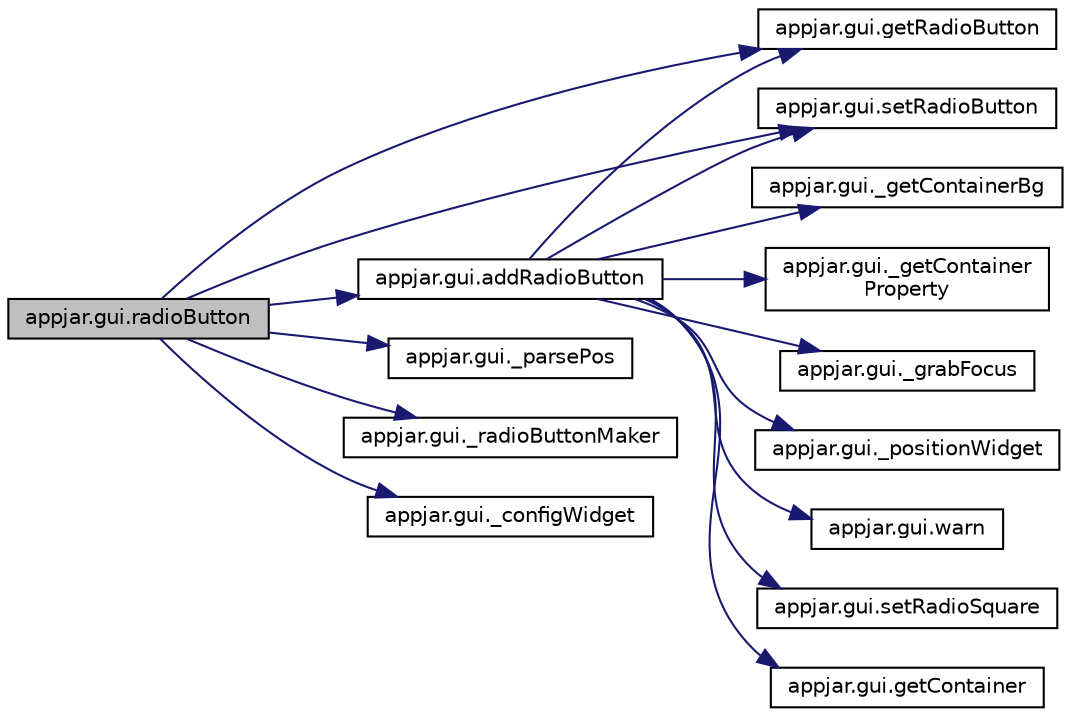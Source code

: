 digraph "appjar.gui.radioButton"
{
  edge [fontname="Helvetica",fontsize="10",labelfontname="Helvetica",labelfontsize="10"];
  node [fontname="Helvetica",fontsize="10",shape=record];
  rankdir="LR";
  Node1772 [label="appjar.gui.radioButton",height=0.2,width=0.4,color="black", fillcolor="grey75", style="filled", fontcolor="black"];
  Node1772 -> Node1773 [color="midnightblue",fontsize="10",style="solid",fontname="Helvetica"];
  Node1773 [label="appjar.gui.getRadioButton",height=0.2,width=0.4,color="black", fillcolor="white", style="filled",URL="$classappjar_1_1gui.html#a3a862f8c65a08dc6c0f86ccb605f0d6f"];
  Node1772 -> Node1774 [color="midnightblue",fontsize="10",style="solid",fontname="Helvetica"];
  Node1774 [label="appjar.gui.setRadioButton",height=0.2,width=0.4,color="black", fillcolor="white", style="filled",URL="$classappjar_1_1gui.html#ae5d26a32ac8d2ddfcf8016524980da29"];
  Node1772 -> Node1775 [color="midnightblue",fontsize="10",style="solid",fontname="Helvetica"];
  Node1775 [label="appjar.gui._parsePos",height=0.2,width=0.4,color="black", fillcolor="white", style="filled",URL="$classappjar_1_1gui.html#a8174359ccd50269f6c9f63f00cbb9d7e",tooltip="FUNCTIONS for labels. "];
  Node1772 -> Node1776 [color="midnightblue",fontsize="10",style="solid",fontname="Helvetica"];
  Node1776 [label="appjar.gui._radioButtonMaker",height=0.2,width=0.4,color="black", fillcolor="white", style="filled",URL="$classappjar_1_1gui.html#a50f25ffee2e11f254a44450205062e10"];
  Node1772 -> Node1777 [color="midnightblue",fontsize="10",style="solid",fontname="Helvetica"];
  Node1777 [label="appjar.gui._configWidget",height=0.2,width=0.4,color="black", fillcolor="white", style="filled",URL="$classappjar_1_1gui.html#ac54e9af2a9e7a18f87f0ffafbd156353"];
  Node1772 -> Node1778 [color="midnightblue",fontsize="10",style="solid",fontname="Helvetica"];
  Node1778 [label="appjar.gui.addRadioButton",height=0.2,width=0.4,color="black", fillcolor="white", style="filled",URL="$classappjar_1_1gui.html#a43740305a4b98237f344c3228d593467"];
  Node1778 -> Node1779 [color="midnightblue",fontsize="10",style="solid",fontname="Helvetica"];
  Node1779 [label="appjar.gui.getContainer",height=0.2,width=0.4,color="black", fillcolor="white", style="filled",URL="$classappjar_1_1gui.html#a2e8ea27bae5f6758257be218c8279b56"];
  Node1778 -> Node1780 [color="midnightblue",fontsize="10",style="solid",fontname="Helvetica"];
  Node1780 [label="appjar.gui._getContainerBg",height=0.2,width=0.4,color="black", fillcolor="white", style="filled",URL="$classappjar_1_1gui.html#a120b8d0d6e0b536ac8735df1ffefd37a"];
  Node1778 -> Node1781 [color="midnightblue",fontsize="10",style="solid",fontname="Helvetica"];
  Node1781 [label="appjar.gui._getContainer\lProperty",height=0.2,width=0.4,color="black", fillcolor="white", style="filled",URL="$classappjar_1_1gui.html#aa5d65e2282cfbe0a4b963b369e7d4e51"];
  Node1778 -> Node1782 [color="midnightblue",fontsize="10",style="solid",fontname="Helvetica"];
  Node1782 [label="appjar.gui._grabFocus",height=0.2,width=0.4,color="black", fillcolor="white", style="filled",URL="$classappjar_1_1gui.html#a955fd18aaabc99392cfdbf7809a862de"];
  Node1778 -> Node1783 [color="midnightblue",fontsize="10",style="solid",fontname="Helvetica"];
  Node1783 [label="appjar.gui._positionWidget",height=0.2,width=0.4,color="black", fillcolor="white", style="filled",URL="$classappjar_1_1gui.html#a073b1298767aeb92dd77b77cb6000e8c"];
  Node1778 -> Node1773 [color="midnightblue",fontsize="10",style="solid",fontname="Helvetica"];
  Node1778 -> Node1774 [color="midnightblue",fontsize="10",style="solid",fontname="Helvetica"];
  Node1778 -> Node1784 [color="midnightblue",fontsize="10",style="solid",fontname="Helvetica"];
  Node1784 [label="appjar.gui.warn",height=0.2,width=0.4,color="black", fillcolor="white", style="filled",URL="$classappjar_1_1gui.html#a3ab0139430263b1913b4078cf34e7098"];
  Node1778 -> Node1785 [color="midnightblue",fontsize="10",style="solid",fontname="Helvetica"];
  Node1785 [label="appjar.gui.setRadioSquare",height=0.2,width=0.4,color="black", fillcolor="white", style="filled",URL="$classappjar_1_1gui.html#a7e057579288943bd60737b15c4a2583e"];
}
